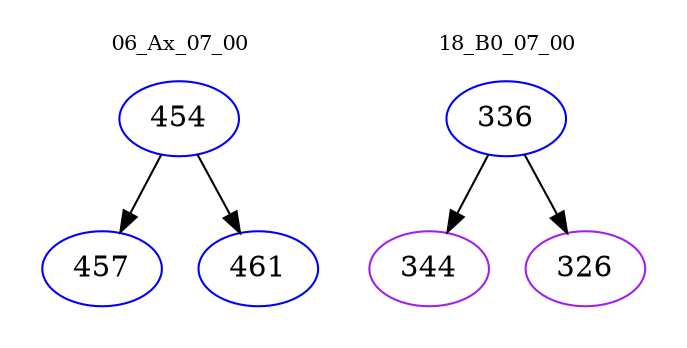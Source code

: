 digraph{
subgraph cluster_0 {
color = white
label = "06_Ax_07_00";
fontsize=10;
T0_454 [label="454", color="blue"]
T0_454 -> T0_457 [color="black"]
T0_457 [label="457", color="blue"]
T0_454 -> T0_461 [color="black"]
T0_461 [label="461", color="blue"]
}
subgraph cluster_1 {
color = white
label = "18_B0_07_00";
fontsize=10;
T1_336 [label="336", color="blue"]
T1_336 -> T1_344 [color="black"]
T1_344 [label="344", color="purple"]
T1_336 -> T1_326 [color="black"]
T1_326 [label="326", color="purple"]
}
}
